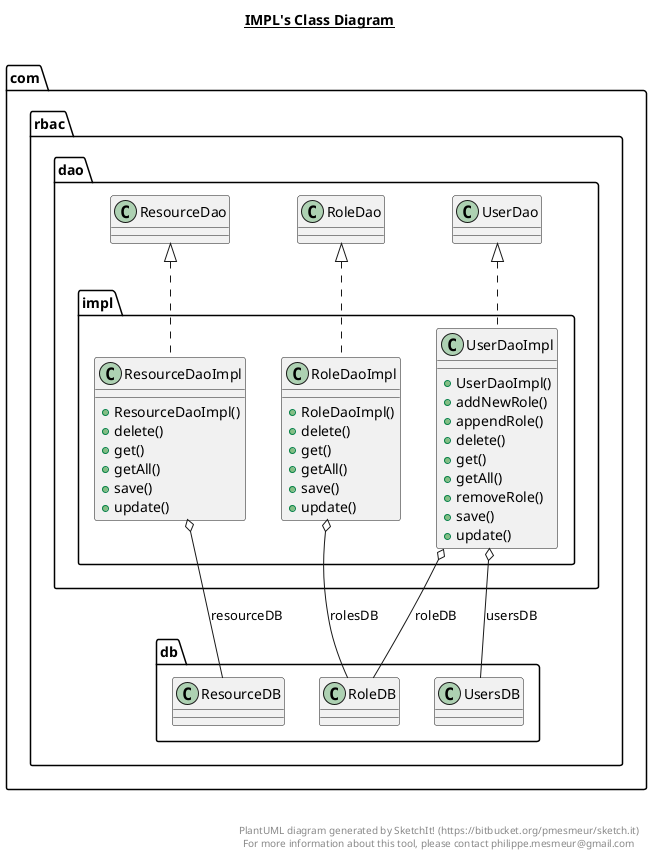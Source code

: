 @startuml

title __IMPL's Class Diagram__\n

  namespace com.rbac {
    namespace dao {
      namespace impl {
        class com.rbac.dao.impl.ResourceDaoImpl {
            + ResourceDaoImpl()
            + delete()
            + get()
            + getAll()
            + save()
            + update()
        }
      }
    }
  }
  

  namespace com.rbac {
    namespace dao {
      namespace impl {
        class com.rbac.dao.impl.RoleDaoImpl {
            + RoleDaoImpl()
            + delete()
            + get()
            + getAll()
            + save()
            + update()
        }
      }
    }
  }
  

  namespace com.rbac {
    namespace dao {
      namespace impl {
        class com.rbac.dao.impl.UserDaoImpl {
            + UserDaoImpl()
            + addNewRole()
            + appendRole()
            + delete()
            + get()
            + getAll()
            + removeRole()
            + save()
            + update()
        }
      }
    }
  }
  

  com.rbac.dao.impl.ResourceDaoImpl .up.|> com.rbac.dao.ResourceDao
  com.rbac.dao.impl.ResourceDaoImpl o-- com.rbac.db.ResourceDB : resourceDB
  com.rbac.dao.impl.RoleDaoImpl .up.|> com.rbac.dao.RoleDao
  com.rbac.dao.impl.RoleDaoImpl o-- com.rbac.db.RoleDB : rolesDB
  com.rbac.dao.impl.UserDaoImpl .up.|> com.rbac.dao.UserDao
  com.rbac.dao.impl.UserDaoImpl o-- com.rbac.db.RoleDB : roleDB
  com.rbac.dao.impl.UserDaoImpl o-- com.rbac.db.UsersDB : usersDB


right footer


PlantUML diagram generated by SketchIt! (https://bitbucket.org/pmesmeur/sketch.it)
For more information about this tool, please contact philippe.mesmeur@gmail.com
endfooter

@enduml

